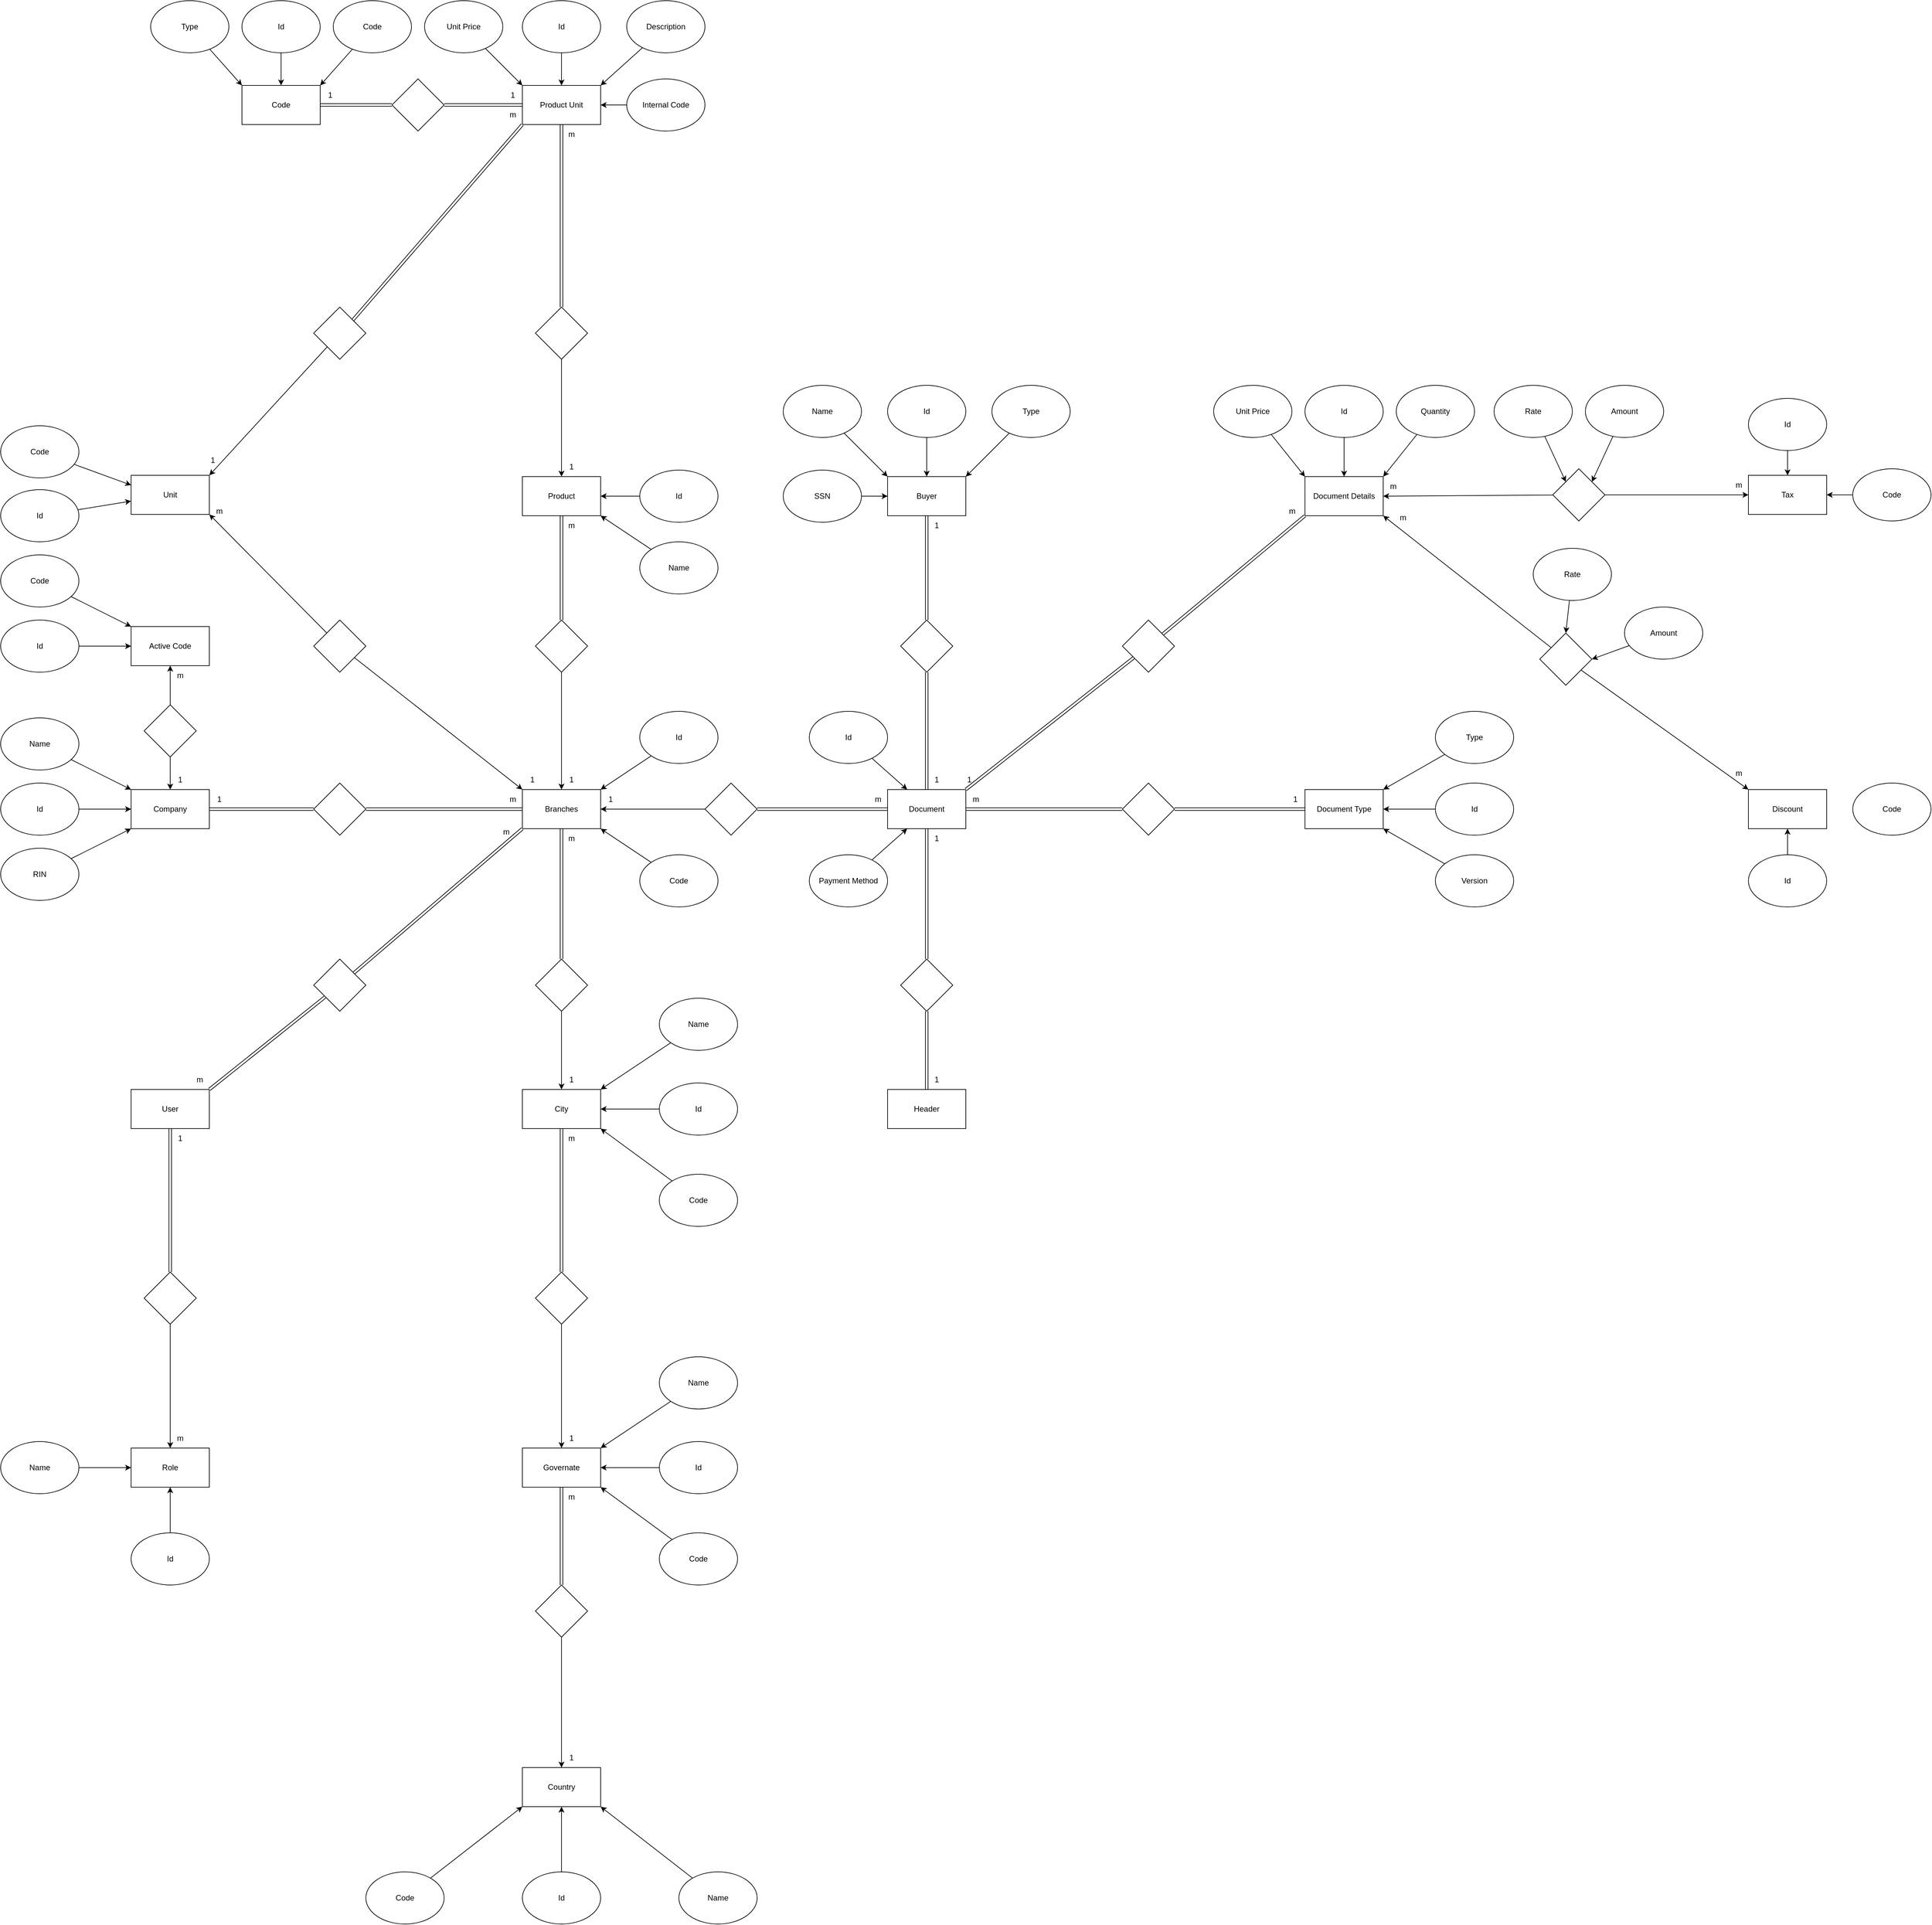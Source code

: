 <mxfile>
    <diagram id="p8Z6OzjIOa2vaRsuv6lD" name="Page-1">
        <mxGraphModel dx="6387" dy="3597" grid="1" gridSize="10" guides="1" tooltips="1" connect="1" arrows="1" fold="1" page="1" pageScale="1" pageWidth="850" pageHeight="1100" background="#FFFFFF" math="0" shadow="0">
            <root>
                <mxCell id="0"/>
                <mxCell id="1" parent="0"/>
                <mxCell id="2" value="Company" style="rounded=0;whiteSpace=wrap;html=1;" parent="1" vertex="1">
                    <mxGeometry x="-760" y="180" width="120" height="60" as="geometry"/>
                </mxCell>
                <mxCell id="4" value="User" style="rounded=0;whiteSpace=wrap;html=1;" parent="1" vertex="1">
                    <mxGeometry x="-760" y="640" width="120" height="60" as="geometry"/>
                </mxCell>
                <mxCell id="5" value="Role" style="rounded=0;whiteSpace=wrap;html=1;" parent="1" vertex="1">
                    <mxGeometry x="-760" y="1190" width="120" height="60" as="geometry"/>
                </mxCell>
                <mxCell id="6" value="Branches" style="rounded=0;whiteSpace=wrap;html=1;" parent="1" vertex="1">
                    <mxGeometry x="-160" y="180" width="120" height="60" as="geometry"/>
                </mxCell>
                <mxCell id="7" value="Country" style="rounded=0;whiteSpace=wrap;html=1;" parent="1" vertex="1">
                    <mxGeometry x="-160" y="1680" width="120" height="60" as="geometry"/>
                </mxCell>
                <mxCell id="8" value="Governate" style="rounded=0;whiteSpace=wrap;html=1;" parent="1" vertex="1">
                    <mxGeometry x="-160" y="1190" width="120" height="60" as="geometry"/>
                </mxCell>
                <mxCell id="9" value="City" style="rounded=0;whiteSpace=wrap;html=1;" parent="1" vertex="1">
                    <mxGeometry x="-160" y="640" width="120" height="60" as="geometry"/>
                </mxCell>
                <mxCell id="11" value="Document Type" style="rounded=0;whiteSpace=wrap;html=1;" parent="1" vertex="1">
                    <mxGeometry x="1040" y="180" width="120" height="60" as="geometry"/>
                </mxCell>
                <mxCell id="13" value="Header" style="rounded=0;whiteSpace=wrap;html=1;" vertex="1" parent="1">
                    <mxGeometry x="400" y="640" width="120" height="60" as="geometry"/>
                </mxCell>
                <mxCell id="15" value="Document" style="rounded=0;whiteSpace=wrap;html=1;" vertex="1" parent="1">
                    <mxGeometry x="400" y="180" width="120" height="60" as="geometry"/>
                </mxCell>
                <mxCell id="16" value="Buyer" style="rounded=0;whiteSpace=wrap;html=1;" vertex="1" parent="1">
                    <mxGeometry x="400" y="-300" width="120" height="60" as="geometry"/>
                </mxCell>
                <mxCell id="17" value="Product" style="rounded=0;whiteSpace=wrap;html=1;" vertex="1" parent="1">
                    <mxGeometry x="-160" y="-300" width="120" height="60" as="geometry"/>
                </mxCell>
                <mxCell id="18" value="Product Unit" style="rounded=0;whiteSpace=wrap;html=1;" vertex="1" parent="1">
                    <mxGeometry x="-160" y="-900" width="120" height="60" as="geometry"/>
                </mxCell>
                <mxCell id="19" value="Unit" style="rounded=0;whiteSpace=wrap;html=1;" vertex="1" parent="1">
                    <mxGeometry x="-760" y="-302" width="120" height="60" as="geometry"/>
                </mxCell>
                <mxCell id="20" value="Document Details" style="rounded=0;whiteSpace=wrap;html=1;" vertex="1" parent="1">
                    <mxGeometry x="1040" y="-300" width="120" height="60" as="geometry"/>
                </mxCell>
                <mxCell id="29" value="" style="edgeStyle=none;html=1;shape=link;" edge="1" parent="1" source="23" target="6">
                    <mxGeometry relative="1" as="geometry"/>
                </mxCell>
                <mxCell id="30" value="" style="edgeStyle=none;html=1;" edge="1" parent="1" source="23" target="9">
                    <mxGeometry relative="1" as="geometry"/>
                </mxCell>
                <mxCell id="23" value="" style="rhombus;whiteSpace=wrap;html=1;" vertex="1" parent="1">
                    <mxGeometry x="-140" y="440" width="80" height="80" as="geometry"/>
                </mxCell>
                <mxCell id="32" value="" style="edgeStyle=none;html=1;shape=link;" edge="1" parent="1" source="31" target="9">
                    <mxGeometry relative="1" as="geometry"/>
                </mxCell>
                <mxCell id="33" value="" style="edgeStyle=none;html=1;" edge="1" parent="1" source="31" target="8">
                    <mxGeometry relative="1" as="geometry"/>
                </mxCell>
                <mxCell id="31" value="" style="rhombus;whiteSpace=wrap;html=1;" vertex="1" parent="1">
                    <mxGeometry x="-140" y="920" width="80" height="80" as="geometry"/>
                </mxCell>
                <mxCell id="35" value="" style="edgeStyle=none;html=1;shape=link;" edge="1" parent="1" source="34" target="8">
                    <mxGeometry relative="1" as="geometry"/>
                </mxCell>
                <mxCell id="36" value="" style="edgeStyle=none;html=1;" edge="1" parent="1" source="34" target="7">
                    <mxGeometry relative="1" as="geometry"/>
                </mxCell>
                <mxCell id="34" value="" style="rhombus;whiteSpace=wrap;html=1;" vertex="1" parent="1">
                    <mxGeometry x="-140" y="1400" width="80" height="80" as="geometry"/>
                </mxCell>
                <mxCell id="38" value="" style="edgeStyle=none;html=1;shape=link;" edge="1" parent="1" source="37" target="18">
                    <mxGeometry relative="1" as="geometry"/>
                </mxCell>
                <mxCell id="39" value="" style="edgeStyle=none;html=1;" edge="1" parent="1" source="37" target="17">
                    <mxGeometry relative="1" as="geometry"/>
                </mxCell>
                <mxCell id="37" value="" style="rhombus;whiteSpace=wrap;html=1;" vertex="1" parent="1">
                    <mxGeometry x="-140" y="-560" width="80" height="80" as="geometry"/>
                </mxCell>
                <mxCell id="41" value="" style="edgeStyle=none;html=1;shape=link;" edge="1" parent="1" source="40" target="17">
                    <mxGeometry relative="1" as="geometry"/>
                </mxCell>
                <mxCell id="42" value="" style="edgeStyle=none;html=1;" edge="1" parent="1" source="40" target="6">
                    <mxGeometry relative="1" as="geometry"/>
                </mxCell>
                <mxCell id="40" value="" style="rhombus;whiteSpace=wrap;html=1;" vertex="1" parent="1">
                    <mxGeometry x="-140" y="-80" width="80" height="80" as="geometry"/>
                </mxCell>
                <mxCell id="44" value="" style="edgeStyle=none;html=1;shape=link;" edge="1" parent="1" source="43" target="15">
                    <mxGeometry relative="1" as="geometry"/>
                </mxCell>
                <mxCell id="45" value="" style="edgeStyle=none;html=1;" edge="1" parent="1" source="43" target="6">
                    <mxGeometry relative="1" as="geometry"/>
                </mxCell>
                <mxCell id="43" value="" style="rhombus;whiteSpace=wrap;html=1;" vertex="1" parent="1">
                    <mxGeometry x="120" y="170" width="80" height="80" as="geometry"/>
                </mxCell>
                <mxCell id="47" value="" style="edgeStyle=none;html=1;shape=link;" edge="1" parent="1" source="46" target="11">
                    <mxGeometry relative="1" as="geometry"/>
                </mxCell>
                <mxCell id="48" value="" style="edgeStyle=none;html=1;shape=link;" edge="1" parent="1" source="46" target="15">
                    <mxGeometry relative="1" as="geometry"/>
                </mxCell>
                <mxCell id="46" value="" style="rhombus;whiteSpace=wrap;html=1;" vertex="1" parent="1">
                    <mxGeometry x="760" y="170" width="80" height="80" as="geometry"/>
                </mxCell>
                <mxCell id="50" value="" style="edgeStyle=none;html=1;shape=link;" edge="1" parent="1" source="49" target="6">
                    <mxGeometry relative="1" as="geometry"/>
                </mxCell>
                <mxCell id="51" value="" style="edgeStyle=none;html=1;shape=link;" edge="1" parent="1" source="49" target="2">
                    <mxGeometry relative="1" as="geometry"/>
                </mxCell>
                <mxCell id="49" value="" style="rhombus;whiteSpace=wrap;html=1;" vertex="1" parent="1">
                    <mxGeometry x="-480" y="170" width="80" height="80" as="geometry"/>
                </mxCell>
                <mxCell id="53" style="edgeStyle=none;html=1;entryX=0;entryY=1;entryDx=0;entryDy=0;shape=link;" edge="1" parent="1" source="52" target="6">
                    <mxGeometry relative="1" as="geometry"/>
                </mxCell>
                <mxCell id="54" style="edgeStyle=none;html=1;entryX=1;entryY=0;entryDx=0;entryDy=0;shape=link;" edge="1" parent="1" source="52" target="4">
                    <mxGeometry relative="1" as="geometry"/>
                </mxCell>
                <mxCell id="52" value="" style="rhombus;whiteSpace=wrap;html=1;" vertex="1" parent="1">
                    <mxGeometry x="-480" y="440" width="80" height="80" as="geometry"/>
                </mxCell>
                <mxCell id="56" value="" style="edgeStyle=none;html=1;shape=link;" edge="1" parent="1" source="55" target="4">
                    <mxGeometry relative="1" as="geometry"/>
                </mxCell>
                <mxCell id="57" value="" style="edgeStyle=none;html=1;" edge="1" parent="1" source="55" target="5">
                    <mxGeometry relative="1" as="geometry"/>
                </mxCell>
                <mxCell id="55" value="" style="rhombus;whiteSpace=wrap;html=1;" vertex="1" parent="1">
                    <mxGeometry x="-740" y="920" width="80" height="80" as="geometry"/>
                </mxCell>
                <mxCell id="59" value="" style="edgeStyle=none;html=1;shape=link;" edge="1" parent="1" source="58" target="16">
                    <mxGeometry relative="1" as="geometry"/>
                </mxCell>
                <mxCell id="60" value="" style="edgeStyle=none;html=1;shape=link;" edge="1" parent="1" source="58" target="15">
                    <mxGeometry relative="1" as="geometry"/>
                </mxCell>
                <mxCell id="58" value="" style="rhombus;whiteSpace=wrap;html=1;" vertex="1" parent="1">
                    <mxGeometry x="420" y="-80" width="80" height="80" as="geometry"/>
                </mxCell>
                <mxCell id="62" value="" style="edgeStyle=none;html=1;shape=link;" edge="1" parent="1" source="61" target="15">
                    <mxGeometry relative="1" as="geometry"/>
                </mxCell>
                <mxCell id="63" value="" style="edgeStyle=none;html=1;shape=link;" edge="1" parent="1" source="61" target="13">
                    <mxGeometry relative="1" as="geometry"/>
                </mxCell>
                <mxCell id="61" value="" style="rhombus;whiteSpace=wrap;html=1;" vertex="1" parent="1">
                    <mxGeometry x="420" y="440" width="80" height="80" as="geometry"/>
                </mxCell>
                <mxCell id="65" style="edgeStyle=none;html=1;entryX=1;entryY=0;entryDx=0;entryDy=0;shape=link;" edge="1" parent="1" source="64" target="15">
                    <mxGeometry relative="1" as="geometry"/>
                </mxCell>
                <mxCell id="66" style="edgeStyle=none;html=1;entryX=0;entryY=1;entryDx=0;entryDy=0;shape=link;" edge="1" parent="1" source="64" target="20">
                    <mxGeometry relative="1" as="geometry"/>
                </mxCell>
                <mxCell id="64" value="" style="rhombus;whiteSpace=wrap;html=1;" vertex="1" parent="1">
                    <mxGeometry x="760" y="-80" width="80" height="80" as="geometry"/>
                </mxCell>
                <mxCell id="69" style="edgeStyle=none;html=1;entryX=1;entryY=1;entryDx=0;entryDy=0;" edge="1" parent="1" source="68" target="19">
                    <mxGeometry relative="1" as="geometry"/>
                </mxCell>
                <mxCell id="70" style="edgeStyle=none;html=1;entryX=0;entryY=0;entryDx=0;entryDy=0;" edge="1" parent="1" source="68" target="6">
                    <mxGeometry relative="1" as="geometry"/>
                </mxCell>
                <mxCell id="68" value="" style="rhombus;whiteSpace=wrap;html=1;" vertex="1" parent="1">
                    <mxGeometry x="-480" y="-80" width="80" height="80" as="geometry"/>
                </mxCell>
                <mxCell id="71" value="1" style="text;html=1;align=center;verticalAlign=middle;resizable=0;points=[];autosize=1;strokeColor=none;fillColor=none;" vertex="1" parent="1">
                    <mxGeometry x="-640" y="180" width="30" height="30" as="geometry"/>
                </mxCell>
                <mxCell id="72" value="m" style="text;html=1;align=center;verticalAlign=middle;resizable=0;points=[];autosize=1;strokeColor=none;fillColor=none;" vertex="1" parent="1">
                    <mxGeometry x="-190" y="180" width="30" height="30" as="geometry"/>
                </mxCell>
                <mxCell id="73" value="1" style="text;html=1;align=center;verticalAlign=middle;resizable=0;points=[];autosize=1;strokeColor=none;fillColor=none;" vertex="1" parent="1">
                    <mxGeometry x="-160" y="150" width="30" height="30" as="geometry"/>
                </mxCell>
                <mxCell id="74" value="m" style="text;html=1;align=center;verticalAlign=middle;resizable=0;points=[];autosize=1;strokeColor=none;fillColor=none;" vertex="1" parent="1">
                    <mxGeometry x="-640" y="-262" width="30" height="30" as="geometry"/>
                </mxCell>
                <mxCell id="76" value="" style="edgeStyle=none;html=1;exitX=1;exitY=0;exitDx=0;exitDy=0;shape=link;entryX=0;entryY=1;entryDx=0;entryDy=0;" edge="1" parent="1" source="75" target="18">
                    <mxGeometry relative="1" as="geometry">
                        <mxPoint x="-220" y="-270" as="sourcePoint"/>
                    </mxGeometry>
                </mxCell>
                <mxCell id="77" value="" style="edgeStyle=none;html=1;entryX=1;entryY=0;entryDx=0;entryDy=0;" edge="1" parent="1" source="75" target="19">
                    <mxGeometry relative="1" as="geometry"/>
                </mxCell>
                <mxCell id="75" value="" style="rhombus;whiteSpace=wrap;html=1;" vertex="1" parent="1">
                    <mxGeometry x="-480" y="-560" width="80" height="80" as="geometry"/>
                </mxCell>
                <mxCell id="78" value="1" style="text;html=1;align=center;verticalAlign=middle;resizable=0;points=[];autosize=1;strokeColor=none;fillColor=none;" vertex="1" parent="1">
                    <mxGeometry x="-650" y="-340" width="30" height="30" as="geometry"/>
                </mxCell>
                <mxCell id="79" value="m" style="text;html=1;align=center;verticalAlign=middle;resizable=0;points=[];autosize=1;strokeColor=none;fillColor=none;" vertex="1" parent="1">
                    <mxGeometry x="-190" y="-870" width="30" height="30" as="geometry"/>
                </mxCell>
                <mxCell id="80" value="1" style="text;html=1;align=center;verticalAlign=middle;resizable=0;points=[];autosize=1;strokeColor=none;fillColor=none;" vertex="1" parent="1">
                    <mxGeometry x="-100" y="150" width="30" height="30" as="geometry"/>
                </mxCell>
                <mxCell id="81" value="m" style="text;html=1;align=center;verticalAlign=middle;resizable=0;points=[];autosize=1;strokeColor=none;fillColor=none;" vertex="1" parent="1">
                    <mxGeometry x="-100" y="-240" width="30" height="30" as="geometry"/>
                </mxCell>
                <mxCell id="82" value="1" style="text;html=1;align=center;verticalAlign=middle;resizable=0;points=[];autosize=1;strokeColor=none;fillColor=none;" vertex="1" parent="1">
                    <mxGeometry x="-100" y="-330" width="30" height="30" as="geometry"/>
                </mxCell>
                <mxCell id="83" value="m" style="text;html=1;align=center;verticalAlign=middle;resizable=0;points=[];autosize=1;strokeColor=none;fillColor=none;" vertex="1" parent="1">
                    <mxGeometry x="-100" y="-840" width="30" height="30" as="geometry"/>
                </mxCell>
                <mxCell id="84" value="1" style="text;html=1;align=center;verticalAlign=middle;resizable=0;points=[];autosize=1;strokeColor=none;fillColor=none;" vertex="1" parent="1">
                    <mxGeometry x="-40" y="180" width="30" height="30" as="geometry"/>
                </mxCell>
                <mxCell id="85" value="m" style="text;html=1;align=center;verticalAlign=middle;resizable=0;points=[];autosize=1;strokeColor=none;fillColor=none;" vertex="1" parent="1">
                    <mxGeometry x="370" y="180" width="30" height="30" as="geometry"/>
                </mxCell>
                <mxCell id="86" value="1" style="text;html=1;align=center;verticalAlign=middle;resizable=0;points=[];autosize=1;strokeColor=none;fillColor=none;" vertex="1" parent="1">
                    <mxGeometry x="460" y="-240" width="30" height="30" as="geometry"/>
                </mxCell>
                <mxCell id="87" value="1" style="text;html=1;align=center;verticalAlign=middle;resizable=0;points=[];autosize=1;strokeColor=none;fillColor=none;" vertex="1" parent="1">
                    <mxGeometry x="460" y="150" width="30" height="30" as="geometry"/>
                </mxCell>
                <mxCell id="88" value="m" style="text;html=1;align=center;verticalAlign=middle;resizable=0;points=[];autosize=1;strokeColor=none;fillColor=none;" vertex="1" parent="1">
                    <mxGeometry x="520" y="180" width="30" height="30" as="geometry"/>
                </mxCell>
                <mxCell id="89" value="1" style="text;html=1;align=center;verticalAlign=middle;resizable=0;points=[];autosize=1;strokeColor=none;fillColor=none;" vertex="1" parent="1">
                    <mxGeometry x="1010" y="180" width="30" height="30" as="geometry"/>
                </mxCell>
                <mxCell id="90" value="1" style="text;html=1;align=center;verticalAlign=middle;resizable=0;points=[];autosize=1;strokeColor=none;fillColor=none;" vertex="1" parent="1">
                    <mxGeometry x="510" y="150" width="30" height="30" as="geometry"/>
                </mxCell>
                <mxCell id="92" value="1" style="text;html=1;align=center;verticalAlign=middle;resizable=0;points=[];autosize=1;strokeColor=none;fillColor=none;" vertex="1" parent="1">
                    <mxGeometry x="460" y="240" width="30" height="30" as="geometry"/>
                </mxCell>
                <mxCell id="93" value="1" style="text;html=1;align=center;verticalAlign=middle;resizable=0;points=[];autosize=1;strokeColor=none;fillColor=none;" vertex="1" parent="1">
                    <mxGeometry x="460" y="610" width="30" height="30" as="geometry"/>
                </mxCell>
                <mxCell id="94" value="m" style="text;html=1;align=center;verticalAlign=middle;resizable=0;points=[];autosize=1;strokeColor=none;fillColor=none;" vertex="1" parent="1">
                    <mxGeometry x="-200" y="230" width="30" height="30" as="geometry"/>
                </mxCell>
                <mxCell id="95" value="m" style="text;html=1;align=center;verticalAlign=middle;resizable=0;points=[];autosize=1;strokeColor=none;fillColor=none;" vertex="1" parent="1">
                    <mxGeometry x="-670" y="610" width="30" height="30" as="geometry"/>
                </mxCell>
                <mxCell id="96" value="1" style="text;html=1;align=center;verticalAlign=middle;resizable=0;points=[];autosize=1;strokeColor=none;fillColor=none;" vertex="1" parent="1">
                    <mxGeometry x="-700" y="700" width="30" height="30" as="geometry"/>
                </mxCell>
                <mxCell id="97" value="m" style="text;html=1;align=center;verticalAlign=middle;resizable=0;points=[];autosize=1;strokeColor=none;fillColor=none;" vertex="1" parent="1">
                    <mxGeometry x="-700" y="1160" width="30" height="30" as="geometry"/>
                </mxCell>
                <mxCell id="98" value="1" style="text;html=1;align=center;verticalAlign=middle;resizable=0;points=[];autosize=1;strokeColor=none;fillColor=none;" vertex="1" parent="1">
                    <mxGeometry x="-100" y="610" width="30" height="30" as="geometry"/>
                </mxCell>
                <mxCell id="99" value="m" style="text;html=1;align=center;verticalAlign=middle;resizable=0;points=[];autosize=1;strokeColor=none;fillColor=none;" vertex="1" parent="1">
                    <mxGeometry x="-100" y="240" width="30" height="30" as="geometry"/>
                </mxCell>
                <mxCell id="100" value="1" style="text;html=1;align=center;verticalAlign=middle;resizable=0;points=[];autosize=1;strokeColor=none;fillColor=none;" vertex="1" parent="1">
                    <mxGeometry x="-100" y="1160" width="30" height="30" as="geometry"/>
                </mxCell>
                <mxCell id="101" value="m" style="text;html=1;align=center;verticalAlign=middle;resizable=0;points=[];autosize=1;strokeColor=none;fillColor=none;" vertex="1" parent="1">
                    <mxGeometry x="-100" y="700" width="30" height="30" as="geometry"/>
                </mxCell>
                <mxCell id="102" value="1" style="text;html=1;align=center;verticalAlign=middle;resizable=0;points=[];autosize=1;strokeColor=none;fillColor=none;" vertex="1" parent="1">
                    <mxGeometry x="-100" y="1650" width="30" height="30" as="geometry"/>
                </mxCell>
                <mxCell id="103" value="m" style="text;html=1;align=center;verticalAlign=middle;resizable=0;points=[];autosize=1;strokeColor=none;fillColor=none;" vertex="1" parent="1">
                    <mxGeometry x="-100" y="1250" width="30" height="30" as="geometry"/>
                </mxCell>
                <mxCell id="112" style="edgeStyle=none;html=1;entryX=0;entryY=1;entryDx=0;entryDy=0;" edge="1" parent="1" source="106" target="7">
                    <mxGeometry relative="1" as="geometry"/>
                </mxCell>
                <mxCell id="106" value="Code" style="ellipse;whiteSpace=wrap;html=1;" vertex="1" parent="1">
                    <mxGeometry x="-400" y="1840" width="120" height="80" as="geometry"/>
                </mxCell>
                <mxCell id="110" value="" style="edgeStyle=none;html=1;" edge="1" parent="1" source="107" target="7">
                    <mxGeometry relative="1" as="geometry"/>
                </mxCell>
                <mxCell id="107" value="Id" style="ellipse;whiteSpace=wrap;html=1;" vertex="1" parent="1">
                    <mxGeometry x="-160" y="1840" width="120" height="80" as="geometry"/>
                </mxCell>
                <mxCell id="111" style="edgeStyle=none;html=1;entryX=1;entryY=1;entryDx=0;entryDy=0;" edge="1" parent="1" source="108" target="7">
                    <mxGeometry relative="1" as="geometry"/>
                </mxCell>
                <mxCell id="108" value="Name" style="ellipse;whiteSpace=wrap;html=1;" vertex="1" parent="1">
                    <mxGeometry x="80" y="1840" width="120" height="80" as="geometry"/>
                </mxCell>
                <mxCell id="116" value="" style="edgeStyle=none;html=1;" edge="1" parent="1" source="113" target="8">
                    <mxGeometry relative="1" as="geometry"/>
                </mxCell>
                <mxCell id="113" value="Id" style="ellipse;whiteSpace=wrap;html=1;" vertex="1" parent="1">
                    <mxGeometry x="50" y="1180" width="120" height="80" as="geometry"/>
                </mxCell>
                <mxCell id="117" style="edgeStyle=none;html=1;entryX=1;entryY=0;entryDx=0;entryDy=0;" edge="1" parent="1" source="114" target="8">
                    <mxGeometry relative="1" as="geometry"/>
                </mxCell>
                <mxCell id="114" value="Name" style="ellipse;whiteSpace=wrap;html=1;" vertex="1" parent="1">
                    <mxGeometry x="50" y="1050" width="120" height="80" as="geometry"/>
                </mxCell>
                <mxCell id="118" style="edgeStyle=none;html=1;entryX=1;entryY=1;entryDx=0;entryDy=0;" edge="1" parent="1" source="115" target="8">
                    <mxGeometry relative="1" as="geometry"/>
                </mxCell>
                <mxCell id="115" value="Code" style="ellipse;whiteSpace=wrap;html=1;" vertex="1" parent="1">
                    <mxGeometry x="50" y="1320" width="120" height="80" as="geometry"/>
                </mxCell>
                <mxCell id="122" value="" style="edgeStyle=none;html=1;" edge="1" parent="1" source="119" target="9">
                    <mxGeometry relative="1" as="geometry"/>
                </mxCell>
                <mxCell id="119" value="Id" style="ellipse;whiteSpace=wrap;html=1;" vertex="1" parent="1">
                    <mxGeometry x="50" y="630" width="120" height="80" as="geometry"/>
                </mxCell>
                <mxCell id="123" style="edgeStyle=none;html=1;entryX=1;entryY=0;entryDx=0;entryDy=0;" edge="1" parent="1" source="120" target="9">
                    <mxGeometry relative="1" as="geometry"/>
                </mxCell>
                <mxCell id="120" value="Name" style="ellipse;whiteSpace=wrap;html=1;" vertex="1" parent="1">
                    <mxGeometry x="50" y="500" width="120" height="80" as="geometry"/>
                </mxCell>
                <mxCell id="124" style="edgeStyle=none;html=1;entryX=1;entryY=1;entryDx=0;entryDy=0;" edge="1" parent="1" source="121" target="9">
                    <mxGeometry relative="1" as="geometry"/>
                </mxCell>
                <mxCell id="121" value="Code" style="ellipse;whiteSpace=wrap;html=1;" vertex="1" parent="1">
                    <mxGeometry x="50" y="770" width="120" height="80" as="geometry"/>
                </mxCell>
                <mxCell id="127" value="" style="edgeStyle=none;html=1;" edge="1" parent="1" source="125" target="5">
                    <mxGeometry relative="1" as="geometry"/>
                </mxCell>
                <mxCell id="125" value="Id" style="ellipse;whiteSpace=wrap;html=1;" vertex="1" parent="1">
                    <mxGeometry x="-760" y="1320" width="120" height="80" as="geometry"/>
                </mxCell>
                <mxCell id="128" value="" style="edgeStyle=none;html=1;" edge="1" parent="1" source="126" target="5">
                    <mxGeometry relative="1" as="geometry"/>
                </mxCell>
                <mxCell id="126" value="Name" style="ellipse;whiteSpace=wrap;html=1;" vertex="1" parent="1">
                    <mxGeometry x="-960" y="1180" width="120" height="80" as="geometry"/>
                </mxCell>
                <mxCell id="137" value="" style="edgeStyle=none;html=1;" edge="1" parent="1" source="129" target="2">
                    <mxGeometry relative="1" as="geometry"/>
                </mxCell>
                <mxCell id="129" value="Id" style="ellipse;whiteSpace=wrap;html=1;" vertex="1" parent="1">
                    <mxGeometry x="-960" y="170" width="120" height="80" as="geometry"/>
                </mxCell>
                <mxCell id="139" style="edgeStyle=none;html=1;entryX=0;entryY=1;entryDx=0;entryDy=0;" edge="1" parent="1" source="130" target="2">
                    <mxGeometry relative="1" as="geometry"/>
                </mxCell>
                <mxCell id="130" value="RIN" style="ellipse;whiteSpace=wrap;html=1;" vertex="1" parent="1">
                    <mxGeometry x="-960" y="270" width="120" height="80" as="geometry"/>
                </mxCell>
                <mxCell id="138" style="edgeStyle=none;html=1;entryX=0;entryY=0;entryDx=0;entryDy=0;" edge="1" parent="1" source="132" target="2">
                    <mxGeometry relative="1" as="geometry"/>
                </mxCell>
                <mxCell id="132" value="Name" style="ellipse;whiteSpace=wrap;html=1;" vertex="1" parent="1">
                    <mxGeometry x="-960" y="70" width="120" height="80" as="geometry"/>
                </mxCell>
                <mxCell id="133" value="Active Code" style="rounded=0;whiteSpace=wrap;html=1;" vertex="1" parent="1">
                    <mxGeometry x="-760" y="-70" width="120" height="60" as="geometry"/>
                </mxCell>
                <mxCell id="135" value="" style="edgeStyle=none;html=1;" edge="1" parent="1" source="134" target="133">
                    <mxGeometry relative="1" as="geometry"/>
                </mxCell>
                <mxCell id="136" value="" style="edgeStyle=none;html=1;" edge="1" parent="1" source="134" target="2">
                    <mxGeometry relative="1" as="geometry"/>
                </mxCell>
                <mxCell id="134" value="" style="rhombus;whiteSpace=wrap;html=1;" vertex="1" parent="1">
                    <mxGeometry x="-740" y="50" width="80" height="80" as="geometry"/>
                </mxCell>
                <mxCell id="140" value="1" style="text;html=1;align=center;verticalAlign=middle;resizable=0;points=[];autosize=1;strokeColor=none;fillColor=none;" vertex="1" parent="1">
                    <mxGeometry x="-700" y="150" width="30" height="30" as="geometry"/>
                </mxCell>
                <mxCell id="141" value="m" style="text;html=1;align=center;verticalAlign=middle;resizable=0;points=[];autosize=1;strokeColor=none;fillColor=none;" vertex="1" parent="1">
                    <mxGeometry x="-700" y="-10" width="30" height="30" as="geometry"/>
                </mxCell>
                <mxCell id="143" value="" style="edgeStyle=none;html=1;" edge="1" parent="1" source="142" target="133">
                    <mxGeometry relative="1" as="geometry"/>
                </mxCell>
                <mxCell id="142" value="Id" style="ellipse;whiteSpace=wrap;html=1;" vertex="1" parent="1">
                    <mxGeometry x="-960" y="-80" width="120" height="80" as="geometry"/>
                </mxCell>
                <mxCell id="146" style="edgeStyle=none;html=1;entryX=0;entryY=0;entryDx=0;entryDy=0;" edge="1" parent="1" source="144" target="133">
                    <mxGeometry relative="1" as="geometry"/>
                </mxCell>
                <mxCell id="144" value="Code" style="ellipse;whiteSpace=wrap;html=1;" vertex="1" parent="1">
                    <mxGeometry x="-960" y="-180" width="120" height="80" as="geometry"/>
                </mxCell>
                <mxCell id="152" value="" style="edgeStyle=none;html=1;" edge="1" parent="1" source="147" target="19">
                    <mxGeometry relative="1" as="geometry"/>
                </mxCell>
                <mxCell id="147" value="Id" style="ellipse;whiteSpace=wrap;html=1;" vertex="1" parent="1">
                    <mxGeometry x="-960" y="-280" width="120" height="80" as="geometry"/>
                </mxCell>
                <mxCell id="153" style="edgeStyle=none;html=1;entryX=0;entryY=0.25;entryDx=0;entryDy=0;" edge="1" parent="1" source="148" target="19">
                    <mxGeometry relative="1" as="geometry"/>
                </mxCell>
                <mxCell id="148" value="Code" style="ellipse;whiteSpace=wrap;html=1;" vertex="1" parent="1">
                    <mxGeometry x="-960" y="-378" width="120" height="80" as="geometry"/>
                </mxCell>
                <mxCell id="160" style="edgeStyle=none;html=1;entryX=1;entryY=0.5;entryDx=0;entryDy=0;" edge="1" parent="1" source="156" target="17">
                    <mxGeometry relative="1" as="geometry"/>
                </mxCell>
                <mxCell id="156" value="Id" style="ellipse;whiteSpace=wrap;html=1;" vertex="1" parent="1">
                    <mxGeometry x="20" y="-310" width="120" height="80" as="geometry"/>
                </mxCell>
                <mxCell id="161" style="edgeStyle=none;html=1;entryX=1;entryY=1;entryDx=0;entryDy=0;" edge="1" parent="1" source="157" target="17">
                    <mxGeometry relative="1" as="geometry"/>
                </mxCell>
                <mxCell id="157" value="Name" style="ellipse;whiteSpace=wrap;html=1;" vertex="1" parent="1">
                    <mxGeometry x="20" y="-200" width="120" height="80" as="geometry"/>
                </mxCell>
                <mxCell id="164" value="" style="edgeStyle=none;html=1;entryX=0.5;entryY=0;entryDx=0;entryDy=0;" edge="1" parent="1" source="162" target="18">
                    <mxGeometry relative="1" as="geometry"/>
                </mxCell>
                <mxCell id="162" value="Id" style="ellipse;whiteSpace=wrap;html=1;" vertex="1" parent="1">
                    <mxGeometry x="-160" y="-1030" width="120" height="80" as="geometry"/>
                </mxCell>
                <mxCell id="165" style="edgeStyle=none;html=1;entryX=1;entryY=0;entryDx=0;entryDy=0;" edge="1" parent="1" source="163" target="18">
                    <mxGeometry relative="1" as="geometry"/>
                </mxCell>
                <mxCell id="163" value="Description" style="ellipse;whiteSpace=wrap;html=1;" vertex="1" parent="1">
                    <mxGeometry y="-1030" width="120" height="80" as="geometry"/>
                </mxCell>
                <mxCell id="167" style="edgeStyle=none;html=1;entryX=0;entryY=0;entryDx=0;entryDy=0;" edge="1" parent="1" source="166" target="18">
                    <mxGeometry relative="1" as="geometry"/>
                </mxCell>
                <mxCell id="166" value="Unit Price" style="ellipse;whiteSpace=wrap;html=1;" vertex="1" parent="1">
                    <mxGeometry x="-310" y="-1030" width="120" height="80" as="geometry"/>
                </mxCell>
                <mxCell id="169" value="" style="edgeStyle=none;html=1;" edge="1" parent="1" source="168" target="18">
                    <mxGeometry relative="1" as="geometry"/>
                </mxCell>
                <mxCell id="168" value="Internal Code" style="ellipse;whiteSpace=wrap;html=1;" vertex="1" parent="1">
                    <mxGeometry y="-910" width="120" height="80" as="geometry"/>
                </mxCell>
                <mxCell id="176" style="edgeStyle=none;html=1;entryX=1;entryY=0;entryDx=0;entryDy=0;" edge="1" parent="1" source="170" target="172">
                    <mxGeometry relative="1" as="geometry"/>
                </mxCell>
                <mxCell id="170" value="Code" style="ellipse;whiteSpace=wrap;html=1;" vertex="1" parent="1">
                    <mxGeometry x="-450" y="-1030" width="120" height="80" as="geometry"/>
                </mxCell>
                <mxCell id="172" value="Code" style="rounded=0;whiteSpace=wrap;html=1;" vertex="1" parent="1">
                    <mxGeometry x="-590" y="-900" width="120" height="60" as="geometry"/>
                </mxCell>
                <mxCell id="175" value="" style="edgeStyle=none;html=1;" edge="1" parent="1" source="173" target="172">
                    <mxGeometry relative="1" as="geometry"/>
                </mxCell>
                <mxCell id="173" value="Id" style="ellipse;whiteSpace=wrap;html=1;" vertex="1" parent="1">
                    <mxGeometry x="-590" y="-1030" width="120" height="80" as="geometry"/>
                </mxCell>
                <mxCell id="177" style="edgeStyle=none;html=1;entryX=0;entryY=0;entryDx=0;entryDy=0;" edge="1" parent="1" source="174" target="172">
                    <mxGeometry relative="1" as="geometry"/>
                </mxCell>
                <mxCell id="174" value="Type" style="ellipse;whiteSpace=wrap;html=1;" vertex="1" parent="1">
                    <mxGeometry x="-730" y="-1030" width="120" height="80" as="geometry"/>
                </mxCell>
                <mxCell id="179" value="" style="edgeStyle=none;html=1;entryX=0;entryY=0.5;entryDx=0;entryDy=0;shape=link;" edge="1" parent="1" source="178" target="18">
                    <mxGeometry relative="1" as="geometry"/>
                </mxCell>
                <mxCell id="180" value="" style="edgeStyle=none;html=1;shape=link;" edge="1" parent="1" source="178" target="172">
                    <mxGeometry relative="1" as="geometry"/>
                </mxCell>
                <mxCell id="178" value="" style="rhombus;whiteSpace=wrap;html=1;" vertex="1" parent="1">
                    <mxGeometry x="-360" y="-910" width="80" height="80" as="geometry"/>
                </mxCell>
                <mxCell id="181" value="1" style="text;html=1;align=center;verticalAlign=middle;resizable=0;points=[];autosize=1;strokeColor=none;fillColor=none;" vertex="1" parent="1">
                    <mxGeometry x="-190" y="-900" width="30" height="30" as="geometry"/>
                </mxCell>
                <mxCell id="182" value="1" style="text;html=1;align=center;verticalAlign=middle;resizable=0;points=[];autosize=1;strokeColor=none;fillColor=none;" vertex="1" parent="1">
                    <mxGeometry x="-470" y="-900" width="30" height="30" as="geometry"/>
                </mxCell>
                <mxCell id="184" style="edgeStyle=none;html=1;entryX=1;entryY=0;entryDx=0;entryDy=0;" edge="1" parent="1" source="183" target="6">
                    <mxGeometry relative="1" as="geometry"/>
                </mxCell>
                <mxCell id="183" value="Id" style="ellipse;whiteSpace=wrap;html=1;" vertex="1" parent="1">
                    <mxGeometry x="20" y="60" width="120" height="80" as="geometry"/>
                </mxCell>
                <mxCell id="186" style="edgeStyle=none;html=1;entryX=1;entryY=1;entryDx=0;entryDy=0;" edge="1" parent="1" source="185" target="6">
                    <mxGeometry relative="1" as="geometry"/>
                </mxCell>
                <mxCell id="185" value="Code" style="ellipse;whiteSpace=wrap;html=1;" vertex="1" parent="1">
                    <mxGeometry x="20" y="280" width="120" height="80" as="geometry"/>
                </mxCell>
                <mxCell id="190" style="edgeStyle=none;html=1;entryX=0.25;entryY=1;entryDx=0;entryDy=0;" edge="1" parent="1" source="187" target="15">
                    <mxGeometry relative="1" as="geometry"/>
                </mxCell>
                <mxCell id="187" value="Payment Method" style="ellipse;whiteSpace=wrap;html=1;" vertex="1" parent="1">
                    <mxGeometry x="280" y="280" width="120" height="80" as="geometry"/>
                </mxCell>
                <mxCell id="189" style="edgeStyle=none;html=1;entryX=0.25;entryY=0;entryDx=0;entryDy=0;" edge="1" parent="1" source="188" target="15">
                    <mxGeometry relative="1" as="geometry"/>
                </mxCell>
                <mxCell id="188" value="Id" style="ellipse;whiteSpace=wrap;html=1;" vertex="1" parent="1">
                    <mxGeometry x="280" y="60" width="120" height="80" as="geometry"/>
                </mxCell>
                <mxCell id="194" value="" style="edgeStyle=none;html=1;" edge="1" parent="1" source="191" target="11">
                    <mxGeometry relative="1" as="geometry"/>
                </mxCell>
                <mxCell id="191" value="Id" style="ellipse;whiteSpace=wrap;html=1;" vertex="1" parent="1">
                    <mxGeometry x="1240" y="170" width="120" height="80" as="geometry"/>
                </mxCell>
                <mxCell id="195" style="edgeStyle=none;html=1;entryX=1;entryY=0;entryDx=0;entryDy=0;" edge="1" parent="1" source="192" target="11">
                    <mxGeometry relative="1" as="geometry"/>
                </mxCell>
                <mxCell id="192" value="Type" style="ellipse;whiteSpace=wrap;html=1;" vertex="1" parent="1">
                    <mxGeometry x="1240" y="60" width="120" height="80" as="geometry"/>
                </mxCell>
                <mxCell id="196" style="edgeStyle=none;html=1;entryX=1;entryY=1;entryDx=0;entryDy=0;" edge="1" parent="1" source="193" target="11">
                    <mxGeometry relative="1" as="geometry"/>
                </mxCell>
                <mxCell id="193" value="Version" style="ellipse;whiteSpace=wrap;html=1;" vertex="1" parent="1">
                    <mxGeometry x="1240" y="280" width="120" height="80" as="geometry"/>
                </mxCell>
                <mxCell id="202" value="" style="edgeStyle=none;html=1;" edge="1" parent="1" source="197" target="16">
                    <mxGeometry relative="1" as="geometry"/>
                </mxCell>
                <mxCell id="197" value="Id" style="ellipse;whiteSpace=wrap;html=1;" vertex="1" parent="1">
                    <mxGeometry x="400" y="-440" width="120" height="80" as="geometry"/>
                </mxCell>
                <mxCell id="204" style="edgeStyle=none;html=1;entryX=0;entryY=0;entryDx=0;entryDy=0;" edge="1" parent="1" source="198" target="16">
                    <mxGeometry relative="1" as="geometry"/>
                </mxCell>
                <mxCell id="198" value="Name" style="ellipse;whiteSpace=wrap;html=1;" vertex="1" parent="1">
                    <mxGeometry x="240" y="-440" width="120" height="80" as="geometry"/>
                </mxCell>
                <mxCell id="203" style="edgeStyle=none;html=1;entryX=1;entryY=0;entryDx=0;entryDy=0;" edge="1" parent="1" source="199" target="16">
                    <mxGeometry relative="1" as="geometry"/>
                </mxCell>
                <mxCell id="199" value="Type" style="ellipse;whiteSpace=wrap;html=1;" vertex="1" parent="1">
                    <mxGeometry x="560" y="-440" width="120" height="80" as="geometry"/>
                </mxCell>
                <mxCell id="205" value="" style="edgeStyle=none;html=1;entryX=0;entryY=0.5;entryDx=0;entryDy=0;" edge="1" parent="1" source="201" target="16">
                    <mxGeometry relative="1" as="geometry"/>
                </mxCell>
                <mxCell id="201" value="SSN" style="ellipse;whiteSpace=wrap;html=1;" vertex="1" parent="1">
                    <mxGeometry x="240" y="-310" width="120" height="80" as="geometry"/>
                </mxCell>
                <mxCell id="206" value="m" style="text;html=1;align=center;verticalAlign=middle;resizable=0;points=[];autosize=1;strokeColor=none;fillColor=none;" vertex="1" parent="1">
                    <mxGeometry x="1005" y="-262" width="30" height="30" as="geometry"/>
                </mxCell>
                <mxCell id="211" style="edgeStyle=none;html=1;entryX=0;entryY=0;entryDx=0;entryDy=0;" edge="1" parent="1" source="207" target="20">
                    <mxGeometry relative="1" as="geometry"/>
                </mxCell>
                <mxCell id="207" value="Unit Price" style="ellipse;whiteSpace=wrap;html=1;" vertex="1" parent="1">
                    <mxGeometry x="900" y="-440" width="120" height="80" as="geometry"/>
                </mxCell>
                <mxCell id="210" value="" style="edgeStyle=none;html=1;" edge="1" parent="1" source="208" target="20">
                    <mxGeometry relative="1" as="geometry"/>
                </mxCell>
                <mxCell id="208" value="Id" style="ellipse;whiteSpace=wrap;html=1;" vertex="1" parent="1">
                    <mxGeometry x="1040" y="-440" width="120" height="80" as="geometry"/>
                </mxCell>
                <mxCell id="212" style="edgeStyle=none;html=1;entryX=1;entryY=0;entryDx=0;entryDy=0;" edge="1" parent="1" source="209" target="20">
                    <mxGeometry relative="1" as="geometry"/>
                </mxCell>
                <mxCell id="209" value="Quantity" style="ellipse;whiteSpace=wrap;html=1;" vertex="1" parent="1">
                    <mxGeometry x="1180" y="-440" width="120" height="80" as="geometry"/>
                </mxCell>
                <mxCell id="213" value="Tax" style="rounded=0;whiteSpace=wrap;html=1;" vertex="1" parent="1">
                    <mxGeometry x="1720" y="-302" width="120" height="60" as="geometry"/>
                </mxCell>
                <mxCell id="214" value="Discount" style="rounded=0;whiteSpace=wrap;html=1;" vertex="1" parent="1">
                    <mxGeometry x="1720" y="180" width="120" height="60" as="geometry"/>
                </mxCell>
                <mxCell id="230" value="" style="edgeStyle=none;html=1;" edge="1" parent="1" source="215" target="213">
                    <mxGeometry relative="1" as="geometry"/>
                </mxCell>
                <mxCell id="215" value="Id" style="ellipse;whiteSpace=wrap;html=1;" vertex="1" parent="1">
                    <mxGeometry x="1720" y="-420" width="120" height="80" as="geometry"/>
                </mxCell>
                <mxCell id="218" style="edgeStyle=none;html=1;entryX=1;entryY=0.5;entryDx=0;entryDy=0;" edge="1" parent="1" source="216" target="20">
                    <mxGeometry relative="1" as="geometry"/>
                </mxCell>
                <mxCell id="219" style="edgeStyle=none;html=1;entryX=0;entryY=0.5;entryDx=0;entryDy=0;" edge="1" parent="1" source="216" target="213">
                    <mxGeometry relative="1" as="geometry"/>
                </mxCell>
                <mxCell id="216" value="" style="rhombus;whiteSpace=wrap;html=1;" vertex="1" parent="1">
                    <mxGeometry x="1420" y="-312" width="80" height="80" as="geometry"/>
                </mxCell>
                <mxCell id="220" value="m" style="text;html=1;align=center;verticalAlign=middle;resizable=0;points=[];autosize=1;strokeColor=none;fillColor=none;" vertex="1" parent="1">
                    <mxGeometry x="1160" y="-300" width="30" height="30" as="geometry"/>
                </mxCell>
                <mxCell id="221" value="m" style="text;html=1;align=center;verticalAlign=middle;resizable=0;points=[];autosize=1;strokeColor=none;fillColor=none;" vertex="1" parent="1">
                    <mxGeometry x="1690" y="-302" width="30" height="30" as="geometry"/>
                </mxCell>
                <mxCell id="224" style="edgeStyle=none;html=1;entryX=1;entryY=1;entryDx=0;entryDy=0;" edge="1" parent="1" source="222" target="20">
                    <mxGeometry relative="1" as="geometry"/>
                </mxCell>
                <mxCell id="222" value="" style="rhombus;whiteSpace=wrap;html=1;" vertex="1" parent="1">
                    <mxGeometry x="1400" y="-60" width="80" height="80" as="geometry"/>
                </mxCell>
                <mxCell id="223" style="edgeStyle=none;html=1;entryX=0;entryY=0;entryDx=0;entryDy=0;entryPerimeter=0;" edge="1" parent="1" source="222" target="214">
                    <mxGeometry relative="1" as="geometry"/>
                </mxCell>
                <mxCell id="225" value="m" style="text;html=1;align=center;verticalAlign=middle;resizable=0;points=[];autosize=1;strokeColor=none;fillColor=none;" vertex="1" parent="1">
                    <mxGeometry x="1175" y="-252" width="30" height="30" as="geometry"/>
                </mxCell>
                <mxCell id="227" value="m" style="text;html=1;align=center;verticalAlign=middle;resizable=0;points=[];autosize=1;strokeColor=none;fillColor=none;" vertex="1" parent="1">
                    <mxGeometry x="1690" y="140" width="30" height="30" as="geometry"/>
                </mxCell>
                <mxCell id="229" value="" style="edgeStyle=none;html=1;" edge="1" parent="1" source="228" target="214">
                    <mxGeometry relative="1" as="geometry"/>
                </mxCell>
                <mxCell id="228" value="Id" style="ellipse;whiteSpace=wrap;html=1;" vertex="1" parent="1">
                    <mxGeometry x="1720" y="280" width="120" height="80" as="geometry"/>
                </mxCell>
                <mxCell id="236" value="" style="edgeStyle=none;html=1;" edge="1" parent="1" source="231" target="213">
                    <mxGeometry relative="1" as="geometry"/>
                </mxCell>
                <mxCell id="231" value="Code" style="ellipse;whiteSpace=wrap;html=1;" vertex="1" parent="1">
                    <mxGeometry x="1880" y="-312" width="120" height="80" as="geometry"/>
                </mxCell>
                <mxCell id="234" style="edgeStyle=none;html=1;entryX=0;entryY=0;entryDx=0;entryDy=0;" edge="1" parent="1" source="232" target="216">
                    <mxGeometry relative="1" as="geometry"/>
                </mxCell>
                <mxCell id="232" value="Rate" style="ellipse;whiteSpace=wrap;html=1;" vertex="1" parent="1">
                    <mxGeometry x="1330" y="-440" width="120" height="80" as="geometry"/>
                </mxCell>
                <mxCell id="235" style="edgeStyle=none;html=1;entryX=1;entryY=0;entryDx=0;entryDy=0;" edge="1" parent="1" source="233" target="216">
                    <mxGeometry relative="1" as="geometry"/>
                </mxCell>
                <mxCell id="233" value="Amount" style="ellipse;whiteSpace=wrap;html=1;" vertex="1" parent="1">
                    <mxGeometry x="1470" y="-440" width="120" height="80" as="geometry"/>
                </mxCell>
                <mxCell id="240" style="edgeStyle=none;html=1;entryX=1;entryY=0.5;entryDx=0;entryDy=0;" edge="1" parent="1" source="237" target="222">
                    <mxGeometry relative="1" as="geometry"/>
                </mxCell>
                <mxCell id="237" value="Amount" style="ellipse;whiteSpace=wrap;html=1;" vertex="1" parent="1">
                    <mxGeometry x="1530" y="-100" width="120" height="80" as="geometry"/>
                </mxCell>
                <mxCell id="239" style="edgeStyle=none;html=1;entryX=0.5;entryY=0;entryDx=0;entryDy=0;" edge="1" parent="1" source="238" target="222">
                    <mxGeometry relative="1" as="geometry"/>
                </mxCell>
                <mxCell id="238" value="Rate" style="ellipse;whiteSpace=wrap;html=1;" vertex="1" parent="1">
                    <mxGeometry x="1390" y="-190" width="120" height="80" as="geometry"/>
                </mxCell>
                <mxCell id="241" value="Code" style="ellipse;whiteSpace=wrap;html=1;" vertex="1" parent="1">
                    <mxGeometry x="1880" y="170" width="120" height="80" as="geometry"/>
                </mxCell>
            </root>
        </mxGraphModel>
    </diagram>
</mxfile>